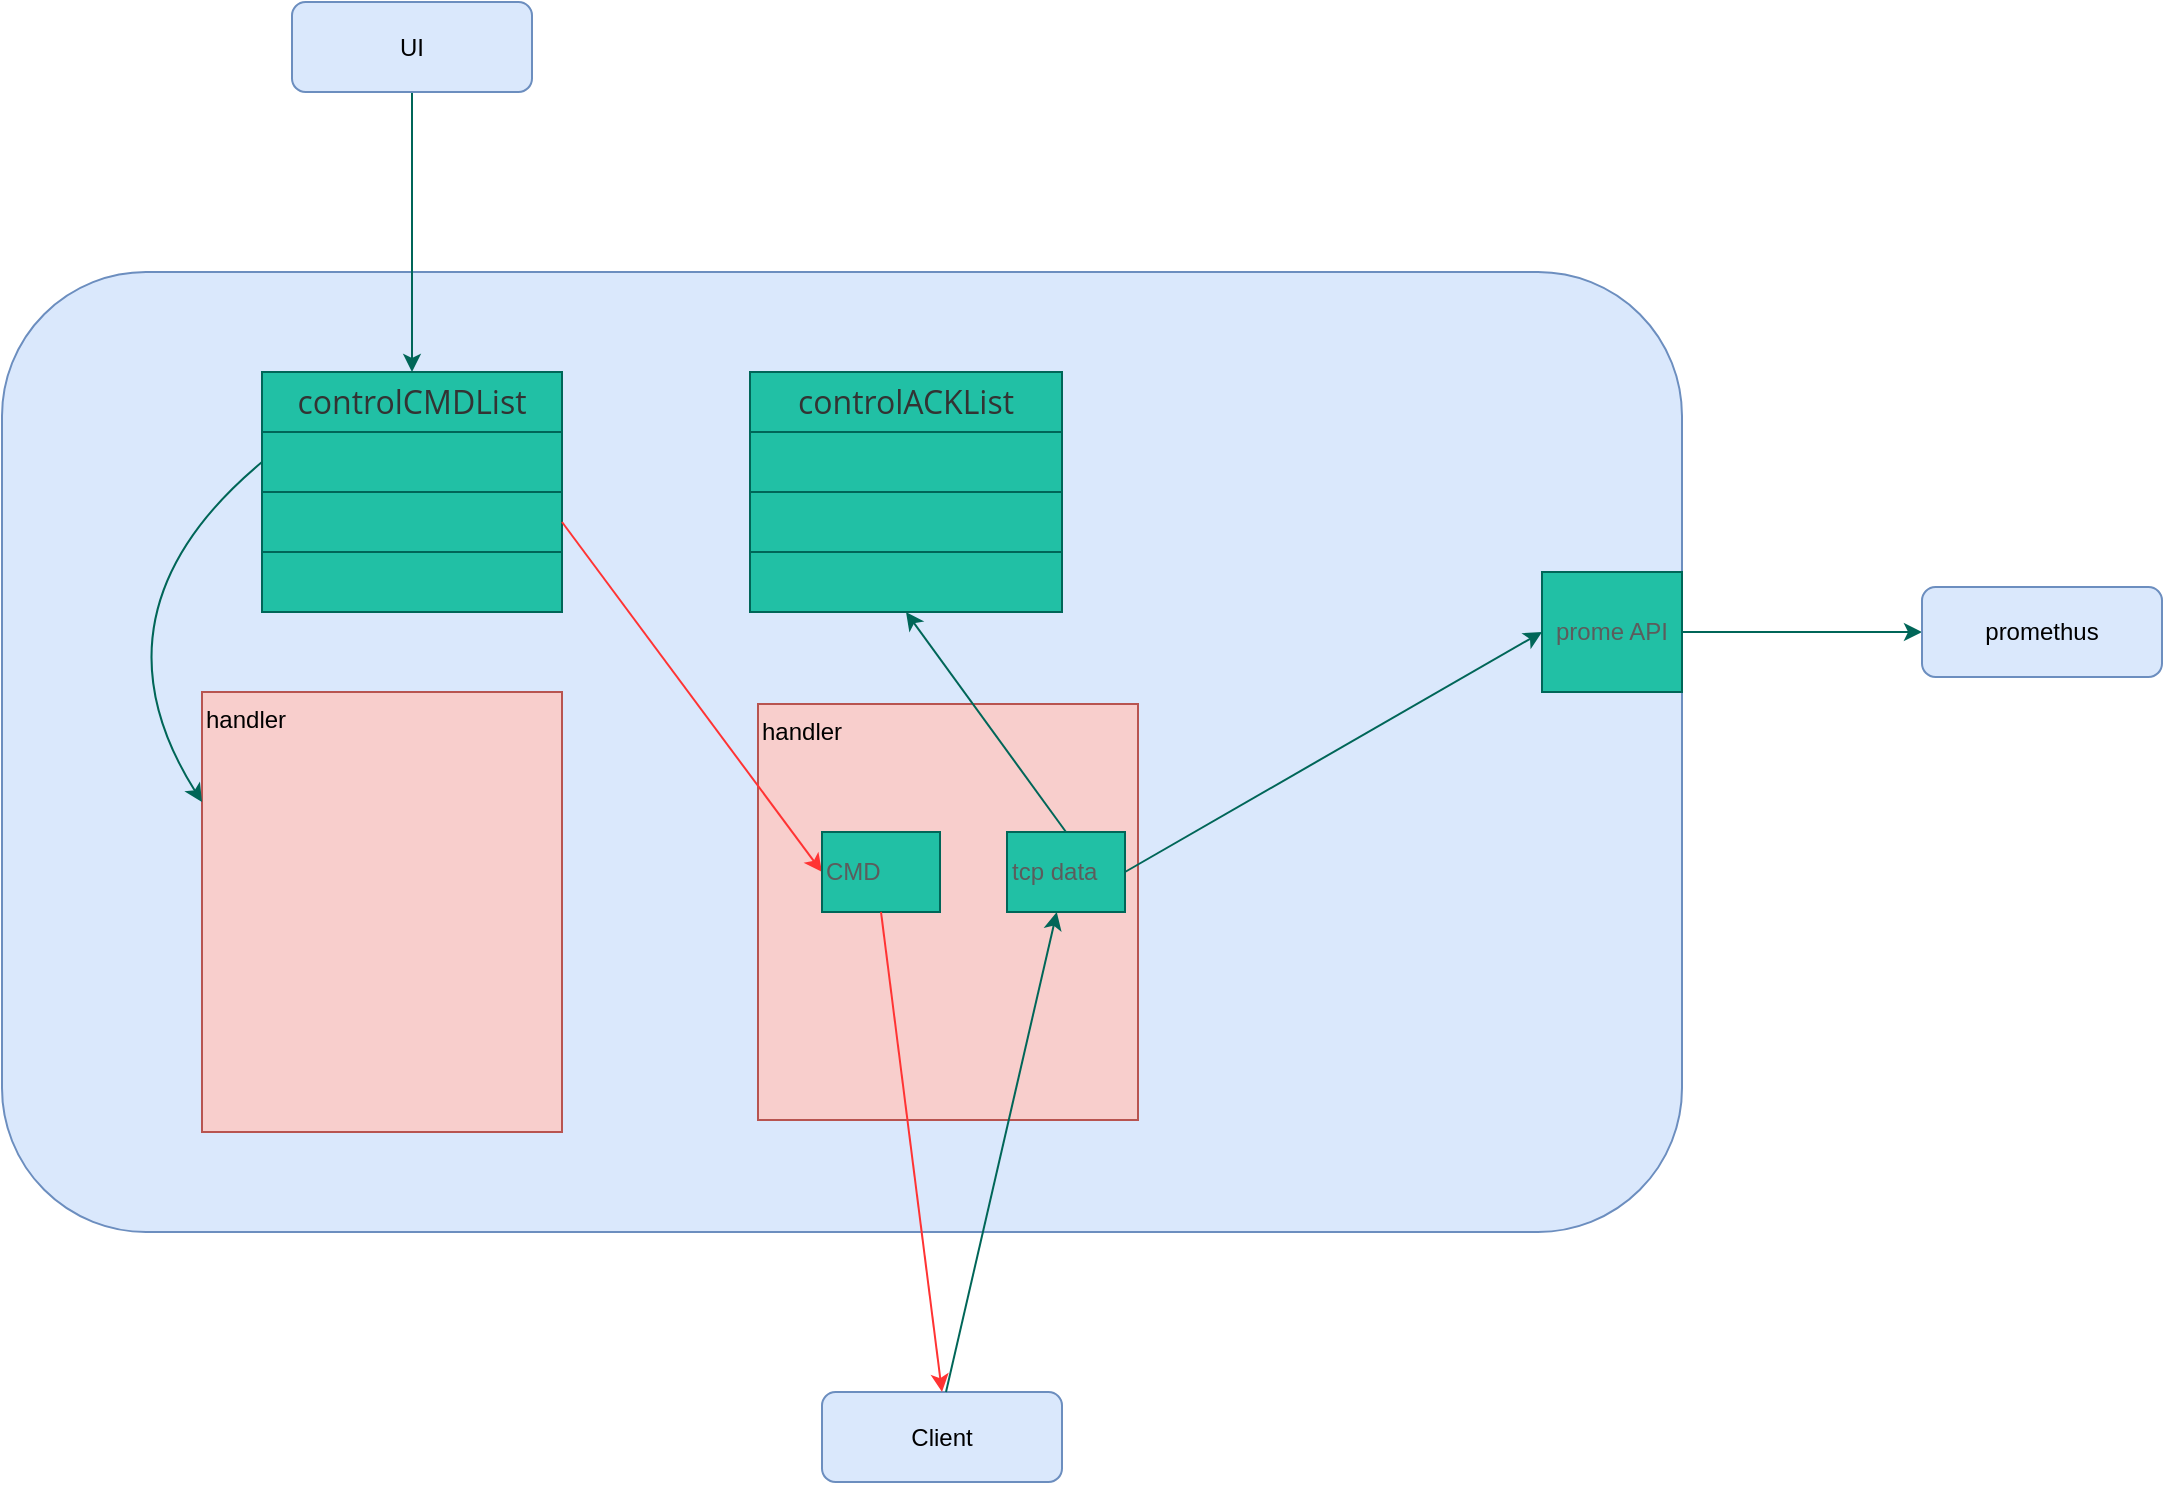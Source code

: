 <mxfile version="14.3.1" type="github" pages="2">
  <diagram id="A7pjQaFryr8MqwQNL_dq" name="第 2 页">
    <mxGraphModel dx="1350" dy="1944" grid="1" gridSize="10" guides="1" tooltips="1" connect="1" arrows="1" fold="1" page="1" pageScale="1" pageWidth="827" pageHeight="1169" math="1" shadow="0">
      <root>
        <mxCell id="7_zo0wilEMwGahoh7ebq-0" />
        <mxCell id="7_zo0wilEMwGahoh7ebq-1" parent="7_zo0wilEMwGahoh7ebq-0" />
        <mxCell id="z3tSPEcf5R6tPnchSYiB-5" value="" style="rounded=1;whiteSpace=wrap;html=1;fillColor=#dae8fc;strokeColor=#6c8ebf;" vertex="1" parent="7_zo0wilEMwGahoh7ebq-1">
          <mxGeometry x="40" y="90" width="840" height="480" as="geometry" />
        </mxCell>
        <mxCell id="z3tSPEcf5R6tPnchSYiB-0" value="handler" style="rounded=0;whiteSpace=wrap;html=1;fillColor=#f8cecc;strokeColor=#b85450;align=left;verticalAlign=top;" vertex="1" parent="7_zo0wilEMwGahoh7ebq-1">
          <mxGeometry x="140" y="300" width="180" height="220" as="geometry" />
        </mxCell>
        <mxCell id="z3tSPEcf5R6tPnchSYiB-4" value="" style="edgeStyle=orthogonalEdgeStyle;rounded=0;orthogonalLoop=1;jettySize=auto;html=1;strokeColor=#006658;fontColor=#5C5C5C;exitX=1;exitY=0.5;exitDx=0;exitDy=0;" edge="1" parent="7_zo0wilEMwGahoh7ebq-1" source="z3tSPEcf5R6tPnchSYiB-6" target="z3tSPEcf5R6tPnchSYiB-3">
          <mxGeometry relative="1" as="geometry" />
        </mxCell>
        <mxCell id="z3tSPEcf5R6tPnchSYiB-3" value="promethus" style="rounded=1;whiteSpace=wrap;html=1;fillColor=#dae8fc;strokeColor=#6c8ebf;" vertex="1" parent="7_zo0wilEMwGahoh7ebq-1">
          <mxGeometry x="1000" y="247.5" width="120" height="45" as="geometry" />
        </mxCell>
        <mxCell id="z3tSPEcf5R6tPnchSYiB-6" value="prome API" style="rounded=0;whiteSpace=wrap;html=1;fillColor=#21C0A5;strokeColor=#006658;fontColor=#5C5C5C;" vertex="1" parent="7_zo0wilEMwGahoh7ebq-1">
          <mxGeometry x="810" y="240" width="70" height="60" as="geometry" />
        </mxCell>
        <mxCell id="8bQkOlgO8Tk98eXD9wkQ-15" value="" style="group" vertex="1" connectable="0" parent="7_zo0wilEMwGahoh7ebq-1">
          <mxGeometry x="414" y="140" width="156" height="120" as="geometry" />
        </mxCell>
        <mxCell id="8bQkOlgO8Tk98eXD9wkQ-3" value="&lt;span style=&quot;color: rgb(51, 51, 51); font-family: &amp;quot;open sans&amp;quot;, &amp;quot;clear sans&amp;quot;, &amp;quot;helvetica neue&amp;quot;, &amp;quot;helvetica&amp;quot;, &amp;quot;arial&amp;quot;, sans-serif; font-size: 16px; font-style: normal; font-weight: 400; letter-spacing: normal; text-indent: 0px; text-transform: none; word-spacing: 0px; display: inline; float: none;&quot;&gt;controlACKList&lt;/span&gt;" style="rounded=0;whiteSpace=wrap;html=1;sketch=0;strokeColor=#006658;fillColor=#21C0A5;fontColor=#5C5C5C;labelBackgroundColor=none;" vertex="1" parent="8bQkOlgO8Tk98eXD9wkQ-15">
          <mxGeometry width="156" height="30" as="geometry" />
        </mxCell>
        <mxCell id="8bQkOlgO8Tk98eXD9wkQ-10" value="" style="rounded=0;whiteSpace=wrap;html=1;sketch=0;strokeColor=#006658;fillColor=#21C0A5;fontColor=#5C5C5C;labelBackgroundColor=none;" vertex="1" parent="8bQkOlgO8Tk98eXD9wkQ-15">
          <mxGeometry y="30" width="156" height="30" as="geometry" />
        </mxCell>
        <mxCell id="8bQkOlgO8Tk98eXD9wkQ-12" value="" style="rounded=0;whiteSpace=wrap;html=1;sketch=0;strokeColor=#006658;fillColor=#21C0A5;fontColor=#5C5C5C;labelBackgroundColor=none;" vertex="1" parent="8bQkOlgO8Tk98eXD9wkQ-15">
          <mxGeometry y="60" width="156" height="30" as="geometry" />
        </mxCell>
        <mxCell id="8bQkOlgO8Tk98eXD9wkQ-13" value="" style="rounded=0;whiteSpace=wrap;html=1;sketch=0;strokeColor=#006658;fillColor=#21C0A5;fontColor=#5C5C5C;labelBackgroundColor=none;" vertex="1" parent="8bQkOlgO8Tk98eXD9wkQ-15">
          <mxGeometry y="90" width="156" height="30" as="geometry" />
        </mxCell>
        <mxCell id="8bQkOlgO8Tk98eXD9wkQ-16" value="" style="group" vertex="1" connectable="0" parent="7_zo0wilEMwGahoh7ebq-1">
          <mxGeometry x="170" y="140" width="150" height="120" as="geometry" />
        </mxCell>
        <mxCell id="8bQkOlgO8Tk98eXD9wkQ-1" value="&lt;span style=&quot;color: rgb(51, 51, 51); font-family: &amp;quot;open sans&amp;quot;, &amp;quot;clear sans&amp;quot;, &amp;quot;helvetica neue&amp;quot;, &amp;quot;helvetica&amp;quot;, &amp;quot;arial&amp;quot;, sans-serif; font-size: 16px; font-style: normal; font-weight: 400; letter-spacing: normal; text-indent: 0px; text-transform: none; word-spacing: 0px; display: inline; float: none;&quot;&gt;controlCMDList&lt;/span&gt;" style="rounded=0;whiteSpace=wrap;html=1;sketch=0;strokeColor=#006658;fillColor=#21C0A5;fontColor=#5C5C5C;labelBackgroundColor=none;" vertex="1" parent="8bQkOlgO8Tk98eXD9wkQ-16">
          <mxGeometry width="150" height="30" as="geometry" />
        </mxCell>
        <mxCell id="8bQkOlgO8Tk98eXD9wkQ-6" value="" style="rounded=0;whiteSpace=wrap;html=1;sketch=0;strokeColor=#006658;fillColor=#21C0A5;fontColor=#5C5C5C;labelBackgroundColor=none;" vertex="1" parent="8bQkOlgO8Tk98eXD9wkQ-16">
          <mxGeometry y="30" width="150" height="30" as="geometry" />
        </mxCell>
        <mxCell id="8bQkOlgO8Tk98eXD9wkQ-7" value="" style="rounded=0;whiteSpace=wrap;html=1;sketch=0;strokeColor=#006658;fillColor=#21C0A5;fontColor=#5C5C5C;labelBackgroundColor=none;" vertex="1" parent="8bQkOlgO8Tk98eXD9wkQ-16">
          <mxGeometry y="60" width="150" height="30" as="geometry" />
        </mxCell>
        <mxCell id="8bQkOlgO8Tk98eXD9wkQ-8" value="" style="rounded=0;whiteSpace=wrap;html=1;sketch=0;strokeColor=#006658;fillColor=#21C0A5;fontColor=#5C5C5C;labelBackgroundColor=none;" vertex="1" parent="8bQkOlgO8Tk98eXD9wkQ-16">
          <mxGeometry y="90" width="150" height="30" as="geometry" />
        </mxCell>
        <mxCell id="8bQkOlgO8Tk98eXD9wkQ-17" value="handler" style="rounded=0;whiteSpace=wrap;html=1;fillColor=#f8cecc;strokeColor=#b85450;align=left;verticalAlign=top;" vertex="1" parent="7_zo0wilEMwGahoh7ebq-1">
          <mxGeometry x="418" y="306" width="190" height="208" as="geometry" />
        </mxCell>
        <mxCell id="8bQkOlgO8Tk98eXD9wkQ-19" style="edgeStyle=orthogonalEdgeStyle;curved=0;rounded=1;sketch=0;orthogonalLoop=1;jettySize=auto;html=1;strokeColor=#006658;fillColor=#21C0A5;fontColor=#5C5C5C;" edge="1" parent="7_zo0wilEMwGahoh7ebq-1" source="8bQkOlgO8Tk98eXD9wkQ-18" target="8bQkOlgO8Tk98eXD9wkQ-1">
          <mxGeometry relative="1" as="geometry" />
        </mxCell>
        <mxCell id="8bQkOlgO8Tk98eXD9wkQ-18" value="UI" style="rounded=1;whiteSpace=wrap;html=1;fillColor=#dae8fc;strokeColor=#6c8ebf;" vertex="1" parent="7_zo0wilEMwGahoh7ebq-1">
          <mxGeometry x="185" y="-45" width="120" height="45" as="geometry" />
        </mxCell>
        <mxCell id="8bQkOlgO8Tk98eXD9wkQ-20" value="" style="endArrow=classic;html=1;strokeColor=#006658;fillColor=#21C0A5;fontColor=#5C5C5C;exitX=0;exitY=0.5;exitDx=0;exitDy=0;entryX=0;entryY=0.25;entryDx=0;entryDy=0;curved=1;" edge="1" parent="7_zo0wilEMwGahoh7ebq-1" source="8bQkOlgO8Tk98eXD9wkQ-6" target="z3tSPEcf5R6tPnchSYiB-0">
          <mxGeometry width="50" height="50" relative="1" as="geometry">
            <mxPoint x="160" y="210" as="sourcePoint" />
            <mxPoint x="210" y="160" as="targetPoint" />
            <Array as="points">
              <mxPoint x="80" y="260" />
            </Array>
          </mxGeometry>
        </mxCell>
        <mxCell id="8bQkOlgO8Tk98eXD9wkQ-21" value="" style="endArrow=classic;html=1;fillColor=#21C0A5;fontColor=#5C5C5C;entryX=0;entryY=0.25;entryDx=0;entryDy=0;exitX=1;exitY=0.75;exitDx=0;exitDy=0;curved=1;strokeColor=none;" edge="1" parent="7_zo0wilEMwGahoh7ebq-1" source="8bQkOlgO8Tk98eXD9wkQ-7" target="8bQkOlgO8Tk98eXD9wkQ-17">
          <mxGeometry width="50" height="50" relative="1" as="geometry">
            <mxPoint x="180" y="195" as="sourcePoint" />
            <mxPoint x="150" y="365" as="targetPoint" />
            <Array as="points">
              <mxPoint x="90" y="270" />
              <mxPoint x="360" y="240" />
              <mxPoint x="360" y="260" />
              <mxPoint x="380" y="280" />
            </Array>
          </mxGeometry>
        </mxCell>
        <mxCell id="8bQkOlgO8Tk98eXD9wkQ-22" value="" style="endArrow=classic;html=1;fillColor=#21C0A5;fontColor=#5C5C5C;exitX=1;exitY=0.5;exitDx=0;exitDy=0;entryX=0;entryY=0.5;entryDx=0;entryDy=0;strokeColor=#FF3333;" edge="1" parent="7_zo0wilEMwGahoh7ebq-1" source="8bQkOlgO8Tk98eXD9wkQ-7" target="8bQkOlgO8Tk98eXD9wkQ-23">
          <mxGeometry width="50" height="50" relative="1" as="geometry">
            <mxPoint x="530" y="280" as="sourcePoint" />
            <mxPoint x="420" y="360" as="targetPoint" />
          </mxGeometry>
        </mxCell>
        <mxCell id="8bQkOlgO8Tk98eXD9wkQ-23" value="CMD" style="rounded=0;whiteSpace=wrap;html=1;labelBackgroundColor=none;sketch=0;strokeColor=#006658;fillColor=#21C0A5;fontColor=#5C5C5C;align=left;" vertex="1" parent="7_zo0wilEMwGahoh7ebq-1">
          <mxGeometry x="450" y="370" width="59" height="40" as="geometry" />
        </mxCell>
        <mxCell id="8bQkOlgO8Tk98eXD9wkQ-24" value="tcp data" style="rounded=0;whiteSpace=wrap;html=1;labelBackgroundColor=none;sketch=0;strokeColor=#006658;fillColor=#21C0A5;fontColor=#5C5C5C;align=left;" vertex="1" parent="7_zo0wilEMwGahoh7ebq-1">
          <mxGeometry x="542.5" y="370" width="59" height="40" as="geometry" />
        </mxCell>
        <mxCell id="8bQkOlgO8Tk98eXD9wkQ-25" value="Client" style="rounded=1;whiteSpace=wrap;html=1;fillColor=#dae8fc;strokeColor=#6c8ebf;" vertex="1" parent="7_zo0wilEMwGahoh7ebq-1">
          <mxGeometry x="450" y="650" width="120" height="45" as="geometry" />
        </mxCell>
        <mxCell id="8bQkOlgO8Tk98eXD9wkQ-26" value="" style="endArrow=classic;html=1;strokeColor=#006658;fillColor=#21C0A5;fontColor=#5C5C5C;exitX=0.5;exitY=0;exitDx=0;exitDy=0;" edge="1" parent="7_zo0wilEMwGahoh7ebq-1" target="8bQkOlgO8Tk98eXD9wkQ-24">
          <mxGeometry width="50" height="50" relative="1" as="geometry">
            <mxPoint x="512" y="650" as="sourcePoint" />
            <mxPoint x="515" y="450" as="targetPoint" />
          </mxGeometry>
        </mxCell>
        <mxCell id="8bQkOlgO8Tk98eXD9wkQ-27" value="" style="endArrow=classic;html=1;strokeColor=#006658;fillColor=#21C0A5;fontColor=#5C5C5C;exitX=1;exitY=0.5;exitDx=0;exitDy=0;entryX=0;entryY=0.5;entryDx=0;entryDy=0;" edge="1" parent="7_zo0wilEMwGahoh7ebq-1" source="8bQkOlgO8Tk98eXD9wkQ-24" target="z3tSPEcf5R6tPnchSYiB-6">
          <mxGeometry width="50" height="50" relative="1" as="geometry">
            <mxPoint x="680" y="550" as="sourcePoint" />
            <mxPoint x="730" y="500" as="targetPoint" />
          </mxGeometry>
        </mxCell>
        <mxCell id="8bQkOlgO8Tk98eXD9wkQ-28" value="" style="endArrow=classic;html=1;fillColor=#21C0A5;fontColor=#5C5C5C;exitX=0.5;exitY=1;exitDx=0;exitDy=0;entryX=0.5;entryY=0;entryDx=0;entryDy=0;strokeColor=#FF3333;" edge="1" parent="7_zo0wilEMwGahoh7ebq-1" source="8bQkOlgO8Tk98eXD9wkQ-23" target="8bQkOlgO8Tk98eXD9wkQ-25">
          <mxGeometry width="50" height="50" relative="1" as="geometry">
            <mxPoint x="330" y="225" as="sourcePoint" />
            <mxPoint x="460" y="400" as="targetPoint" />
          </mxGeometry>
        </mxCell>
        <mxCell id="8bQkOlgO8Tk98eXD9wkQ-29" value="" style="endArrow=classic;html=1;strokeColor=#006658;fillColor=#21C0A5;fontColor=#5C5C5C;exitX=0.5;exitY=0;exitDx=0;exitDy=0;entryX=0.5;entryY=1;entryDx=0;entryDy=0;" edge="1" parent="7_zo0wilEMwGahoh7ebq-1" source="8bQkOlgO8Tk98eXD9wkQ-24" target="8bQkOlgO8Tk98eXD9wkQ-13">
          <mxGeometry width="50" height="50" relative="1" as="geometry">
            <mxPoint x="611.5" y="400" as="sourcePoint" />
            <mxPoint x="820" y="280" as="targetPoint" />
          </mxGeometry>
        </mxCell>
      </root>
    </mxGraphModel>
  </diagram>
  <diagram id="GviNC3OnqdcRVYMmH6Zq" name="第 3 页">
    <mxGraphModel dx="1350" dy="775" grid="1" gridSize="10" guides="1" tooltips="1" connect="1" arrows="1" fold="1" page="1" pageScale="1" pageWidth="827" pageHeight="1169" math="0" shadow="0">
      <root>
        <mxCell id="vHVDVvCEBq_Qjfjckl4d-0" />
        <mxCell id="vHVDVvCEBq_Qjfjckl4d-1" parent="vHVDVvCEBq_Qjfjckl4d-0" />
      </root>
    </mxGraphModel>
  </diagram>
</mxfile>

